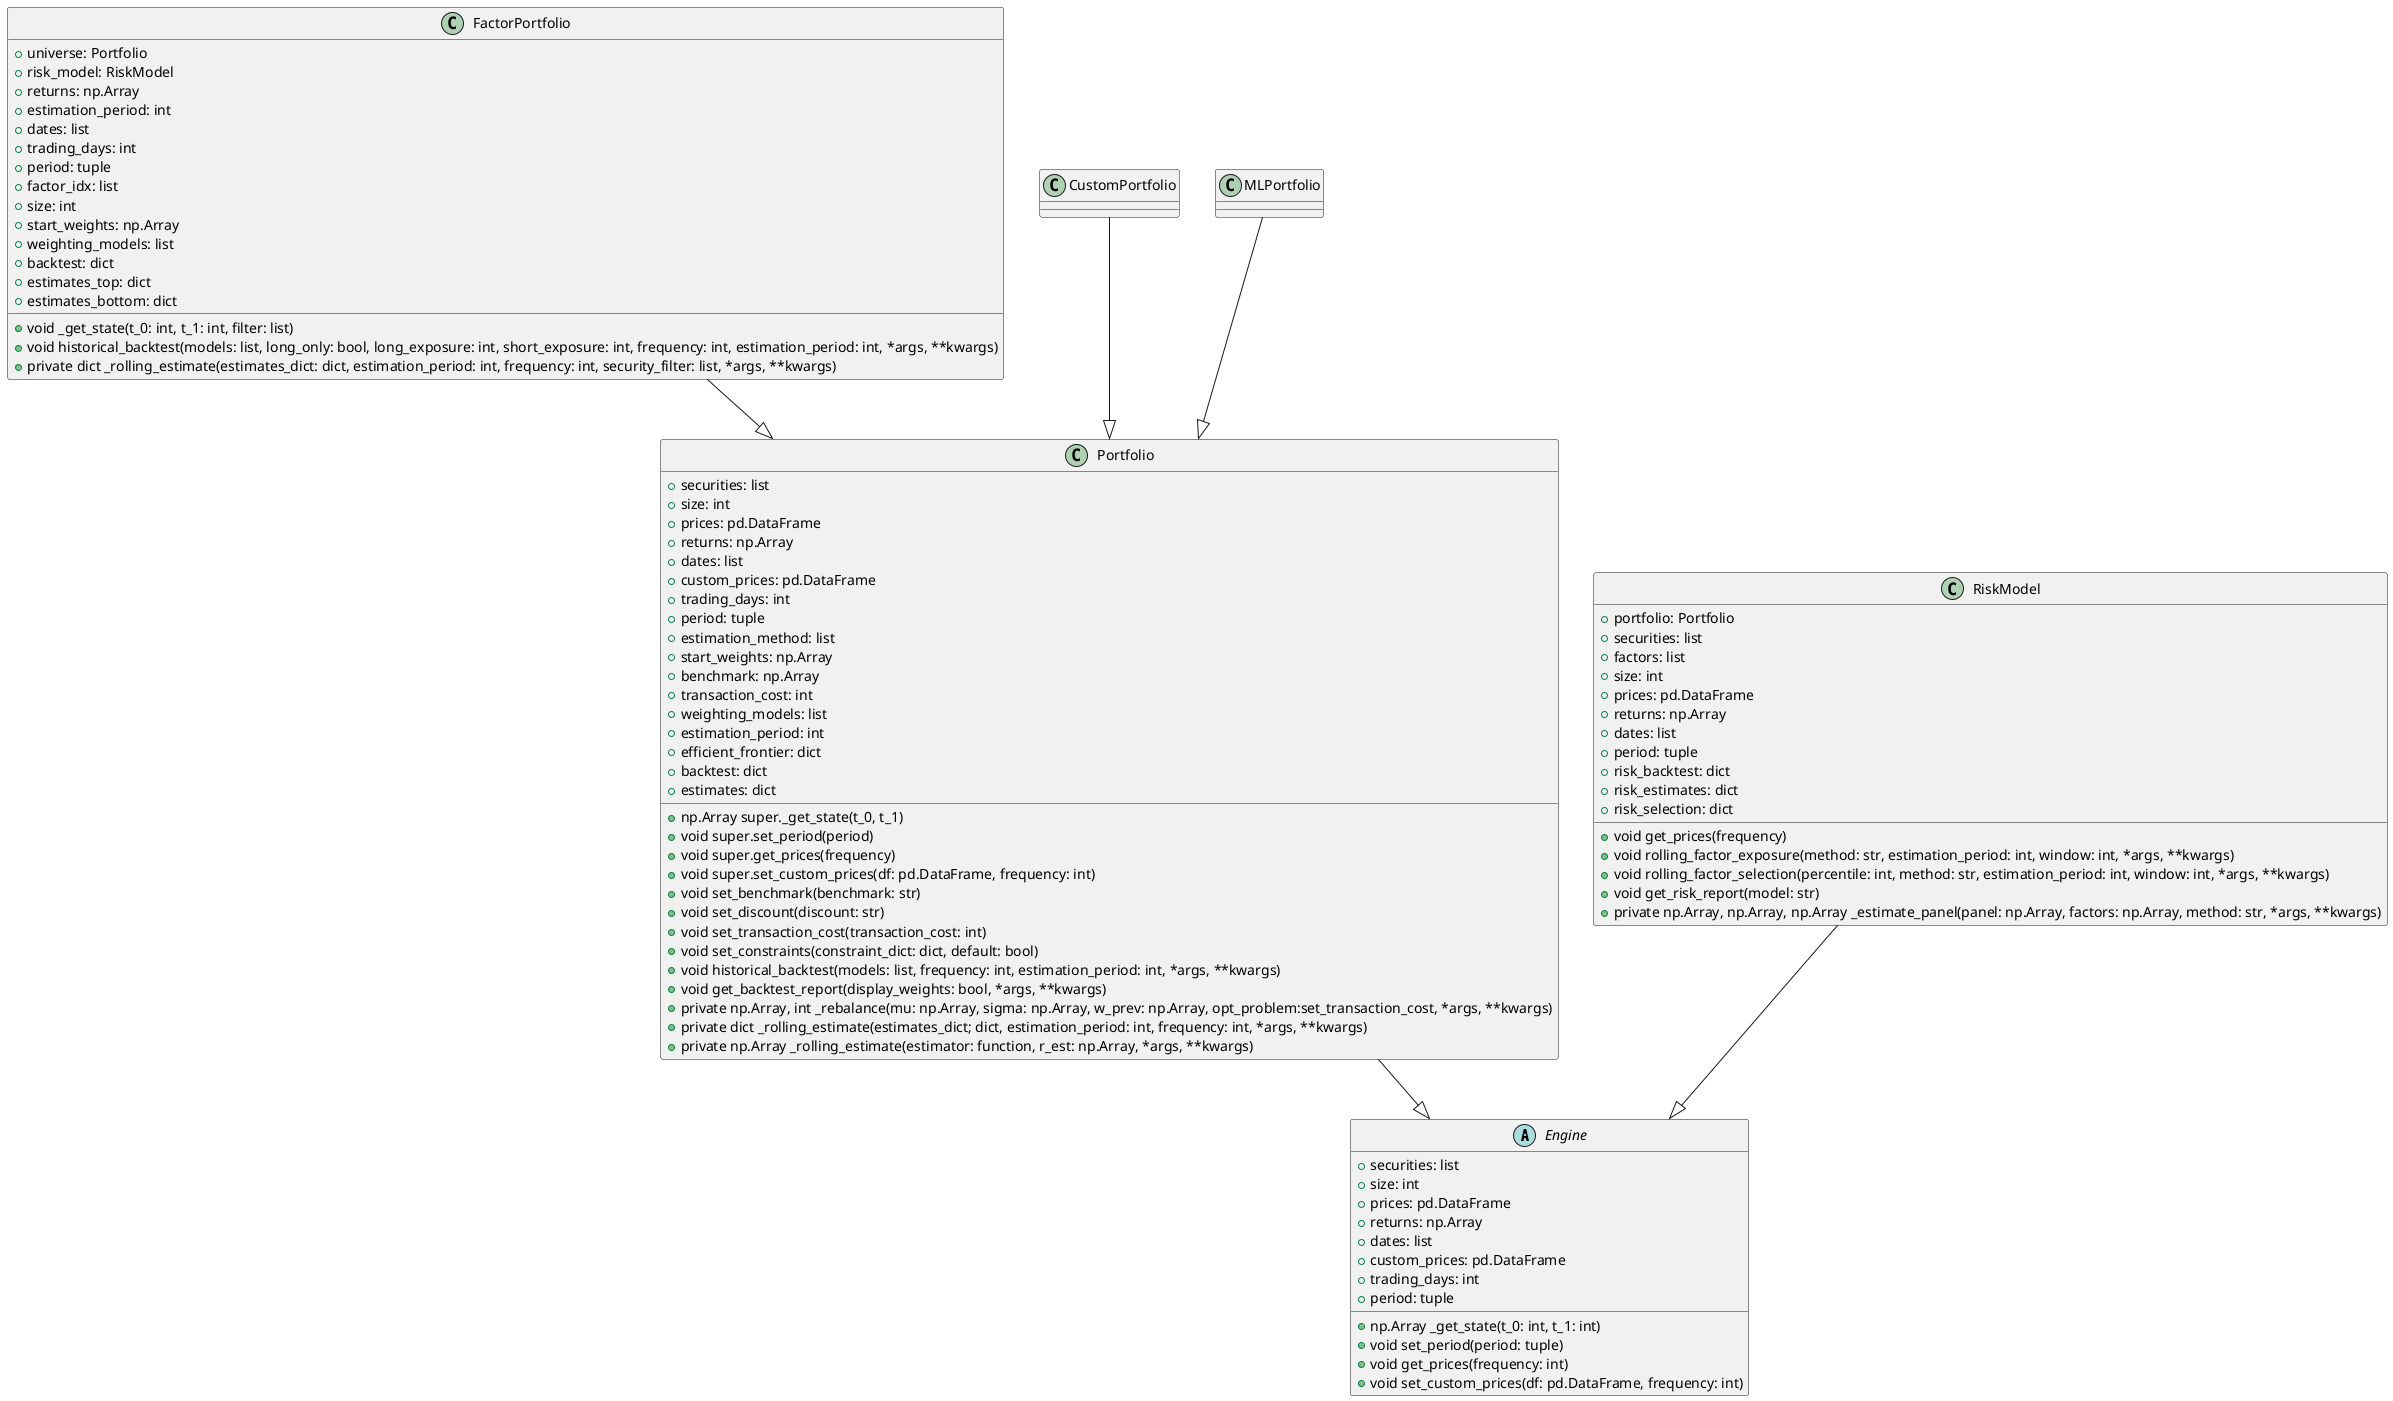 @startuml

abstract class Engine {
    + securities: list
    + size: int
    + prices: pd.DataFrame
    + returns: np.Array
    + dates: list
    + custom_prices: pd.DataFrame
    + trading_days: int
    + period: tuple
    + np.Array _get_state(t_0: int, t_1: int)
    + void set_period(period: tuple)
    + void get_prices(frequency: int)
    + void set_custom_prices(df: pd.DataFrame, frequency: int)
}

class Portfolio {
    + securities: list
    + size: int
    + prices: pd.DataFrame
    + returns: np.Array
    + dates: list
    + custom_prices: pd.DataFrame
    + trading_days: int
    + period: tuple
    + estimation_method: list
    + start_weights: np.Array
    + benchmark: np.Array
    + transaction_cost: int
    + weighting_models: list
    + estimation_period: int
    + efficient_frontier: dict
    + backtest: dict
    + estimates: dict
    + np.Array super._get_state(t_0, t_1)
    + void super.set_period(period)
    + void super.get_prices(frequency)
    + void super.set_custom_prices(df: pd.DataFrame, frequency: int)
    + void set_benchmark(benchmark: str)
    + void set_discount(discount: str)
    + void set_transaction_cost(transaction_cost: int)
    + void set_constraints(constraint_dict: dict, default: bool)
    + void historical_backtest(models: list, frequency: int, estimation_period: int, *args, **kwargs)
    + void get_backtest_report(display_weights: bool, *args, **kwargs)
    + private np.Array, int _rebalance(mu: np.Array, sigma: np.Array, w_prev: np.Array, opt_problem:set_transaction_cost, *args, **kwargs)
    + private dict _rolling_estimate(estimates_dict; dict, estimation_period: int, frequency: int, *args, **kwargs)
    + private np.Array _rolling_estimate(estimator: function, r_est: np.Array, *args, **kwargs)
}

class FactorPortfolio {
    + universe: Portfolio
    + risk_model: RiskModel
    + returns: np.Array
    + estimation_period: int
    + dates: list
    + trading_days: int
    + period: tuple
    + factor_idx: list
    + size: int
    + start_weights: np.Array
    + weighting_models: list
    + backtest: dict
    + estimates_top: dict
    + estimates_bottom: dict
    + void _get_state(t_0: int, t_1: int, filter: list)
    + void historical_backtest(models: list, long_only: bool, long_exposure: int, short_exposure: int, frequency: int, estimation_period: int, *args, **kwargs)
    + private dict _rolling_estimate(estimates_dict: dict, estimation_period: int, frequency: int, security_filter: list, *args, **kwargs)
}

class CustomPortfolio {

}

class MLPortfolio{

}

class RiskModel {
    + portfolio: Portfolio
    + securities: list
    + factors: list
    + size: int
    + prices: pd.DataFrame
    + returns: np.Array
    + dates: list
    + period: tuple
    + risk_backtest: dict
    + risk_estimates: dict
    + risk_selection: dict
    + void get_prices(frequency)
    + void rolling_factor_exposure(method: str, estimation_period: int, window: int, *args, **kwargs)
    + void rolling_factor_selection(percentile: int, method: str, estimation_period: int, window: int, *args, **kwargs)
    + void get_risk_report(model: str)
    + private np.Array, np.Array, np.Array _estimate_panel(panel: np.Array, factors: np.Array, method: str, *args, **kwargs)

}

allowmixing

Portfolio --|> Engine
FactorPortfolio --|> Portfolio
CustomPortfolio --|> Portfolio
MLPortfolio --|> Portfolio
RiskModel --|> Engine

'RiskModel --> FactorPortfolio
'Portfolio --> RiskModel

@enduml